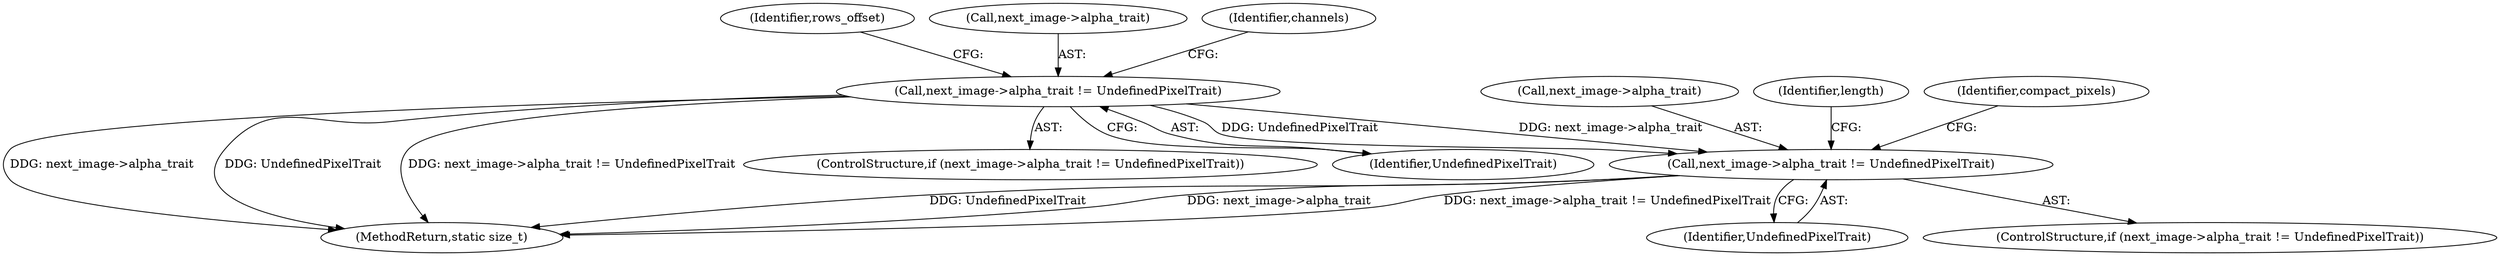 digraph "0_ImageMagick_d4ec73f866a7c42a2e7f301fcd696e5cb7a7d3ab_2@pointer" {
"1000446" [label="(Call,next_image->alpha_trait != UndefinedPixelTrait)"];
"1000181" [label="(Call,next_image->alpha_trait != UndefinedPixelTrait)"];
"1000450" [label="(Identifier,UndefinedPixelTrait)"];
"1000445" [label="(ControlStructure,if (next_image->alpha_trait != UndefinedPixelTrait))"];
"1000189" [label="(Identifier,rows_offset)"];
"1000185" [label="(Identifier,UndefinedPixelTrait)"];
"1000182" [label="(Call,next_image->alpha_trait)"];
"1000447" [label="(Call,next_image->alpha_trait)"];
"1000181" [label="(Call,next_image->alpha_trait != UndefinedPixelTrait)"];
"1000453" [label="(Identifier,length)"];
"1000187" [label="(Identifier,channels)"];
"1000446" [label="(Call,next_image->alpha_trait != UndefinedPixelTrait)"];
"1000584" [label="(MethodReturn,static size_t)"];
"1000485" [label="(Identifier,compact_pixels)"];
"1000180" [label="(ControlStructure,if (next_image->alpha_trait != UndefinedPixelTrait))"];
"1000446" -> "1000445"  [label="AST: "];
"1000446" -> "1000450"  [label="CFG: "];
"1000447" -> "1000446"  [label="AST: "];
"1000450" -> "1000446"  [label="AST: "];
"1000453" -> "1000446"  [label="CFG: "];
"1000485" -> "1000446"  [label="CFG: "];
"1000446" -> "1000584"  [label="DDG: UndefinedPixelTrait"];
"1000446" -> "1000584"  [label="DDG: next_image->alpha_trait"];
"1000446" -> "1000584"  [label="DDG: next_image->alpha_trait != UndefinedPixelTrait"];
"1000181" -> "1000446"  [label="DDG: next_image->alpha_trait"];
"1000181" -> "1000446"  [label="DDG: UndefinedPixelTrait"];
"1000181" -> "1000180"  [label="AST: "];
"1000181" -> "1000185"  [label="CFG: "];
"1000182" -> "1000181"  [label="AST: "];
"1000185" -> "1000181"  [label="AST: "];
"1000187" -> "1000181"  [label="CFG: "];
"1000189" -> "1000181"  [label="CFG: "];
"1000181" -> "1000584"  [label="DDG: next_image->alpha_trait"];
"1000181" -> "1000584"  [label="DDG: UndefinedPixelTrait"];
"1000181" -> "1000584"  [label="DDG: next_image->alpha_trait != UndefinedPixelTrait"];
}
